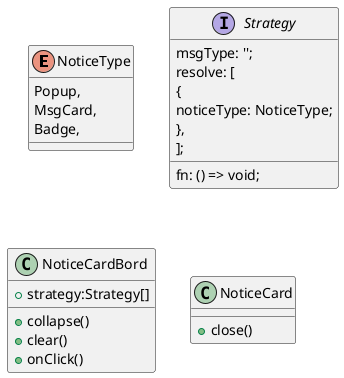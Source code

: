 @startuml

title " "


enum NoticeType {
  Popup,
  MsgCard,
  Badge,
}

interface Strategy
  {
    msgType: '';
    resolve: [
      {
        noticeType: NoticeType;
        fn: () => void;
      },
    ];
  }



class NoticeCardBord{
+strategy:Strategy[]
+collapse()
+clear()
+onClick()
}

class NoticeCard{
  +close()
}





@enduml

